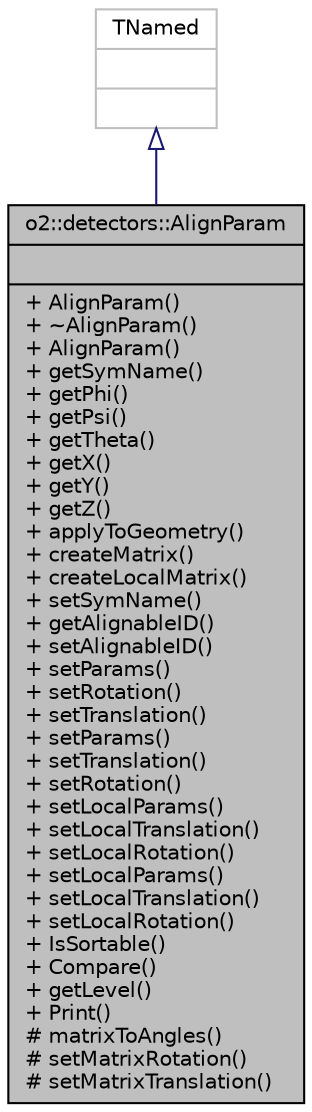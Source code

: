 digraph "o2::detectors::AlignParam"
{
 // INTERACTIVE_SVG=YES
  bgcolor="transparent";
  edge [fontname="Helvetica",fontsize="10",labelfontname="Helvetica",labelfontsize="10"];
  node [fontname="Helvetica",fontsize="10",shape=record];
  Node1 [label="{o2::detectors::AlignParam\n||+ AlignParam()\l+ ~AlignParam()\l+ AlignParam()\l+ getSymName()\l+ getPhi()\l+ getPsi()\l+ getTheta()\l+ getX()\l+ getY()\l+ getZ()\l+ applyToGeometry()\l+ createMatrix()\l+ createLocalMatrix()\l+ setSymName()\l+ getAlignableID()\l+ setAlignableID()\l+ setParams()\l+ setRotation()\l+ setTranslation()\l+ setParams()\l+ setTranslation()\l+ setRotation()\l+ setLocalParams()\l+ setLocalTranslation()\l+ setLocalRotation()\l+ setLocalParams()\l+ setLocalTranslation()\l+ setLocalRotation()\l+ IsSortable()\l+ Compare()\l+ getLevel()\l+ Print()\l# matrixToAngles()\l# setMatrixRotation()\l# setMatrixTranslation()\l}",height=0.2,width=0.4,color="black", fillcolor="grey75", style="filled", fontcolor="black"];
  Node2 -> Node1 [dir="back",color="midnightblue",fontsize="10",style="solid",arrowtail="onormal",fontname="Helvetica"];
  Node2 [label="{TNamed\n||}",height=0.2,width=0.4,color="grey75"];
}
